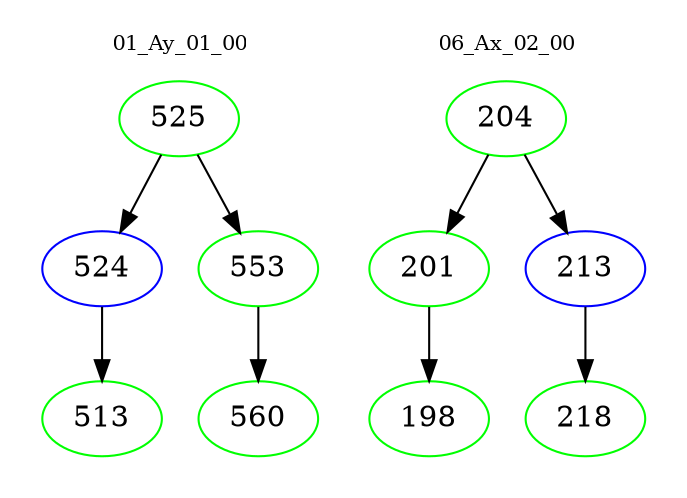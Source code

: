 digraph{
subgraph cluster_0 {
color = white
label = "01_Ay_01_00";
fontsize=10;
T0_525 [label="525", color="green"]
T0_525 -> T0_524 [color="black"]
T0_524 [label="524", color="blue"]
T0_524 -> T0_513 [color="black"]
T0_513 [label="513", color="green"]
T0_525 -> T0_553 [color="black"]
T0_553 [label="553", color="green"]
T0_553 -> T0_560 [color="black"]
T0_560 [label="560", color="green"]
}
subgraph cluster_1 {
color = white
label = "06_Ax_02_00";
fontsize=10;
T1_204 [label="204", color="green"]
T1_204 -> T1_201 [color="black"]
T1_201 [label="201", color="green"]
T1_201 -> T1_198 [color="black"]
T1_198 [label="198", color="green"]
T1_204 -> T1_213 [color="black"]
T1_213 [label="213", color="blue"]
T1_213 -> T1_218 [color="black"]
T1_218 [label="218", color="green"]
}
}
